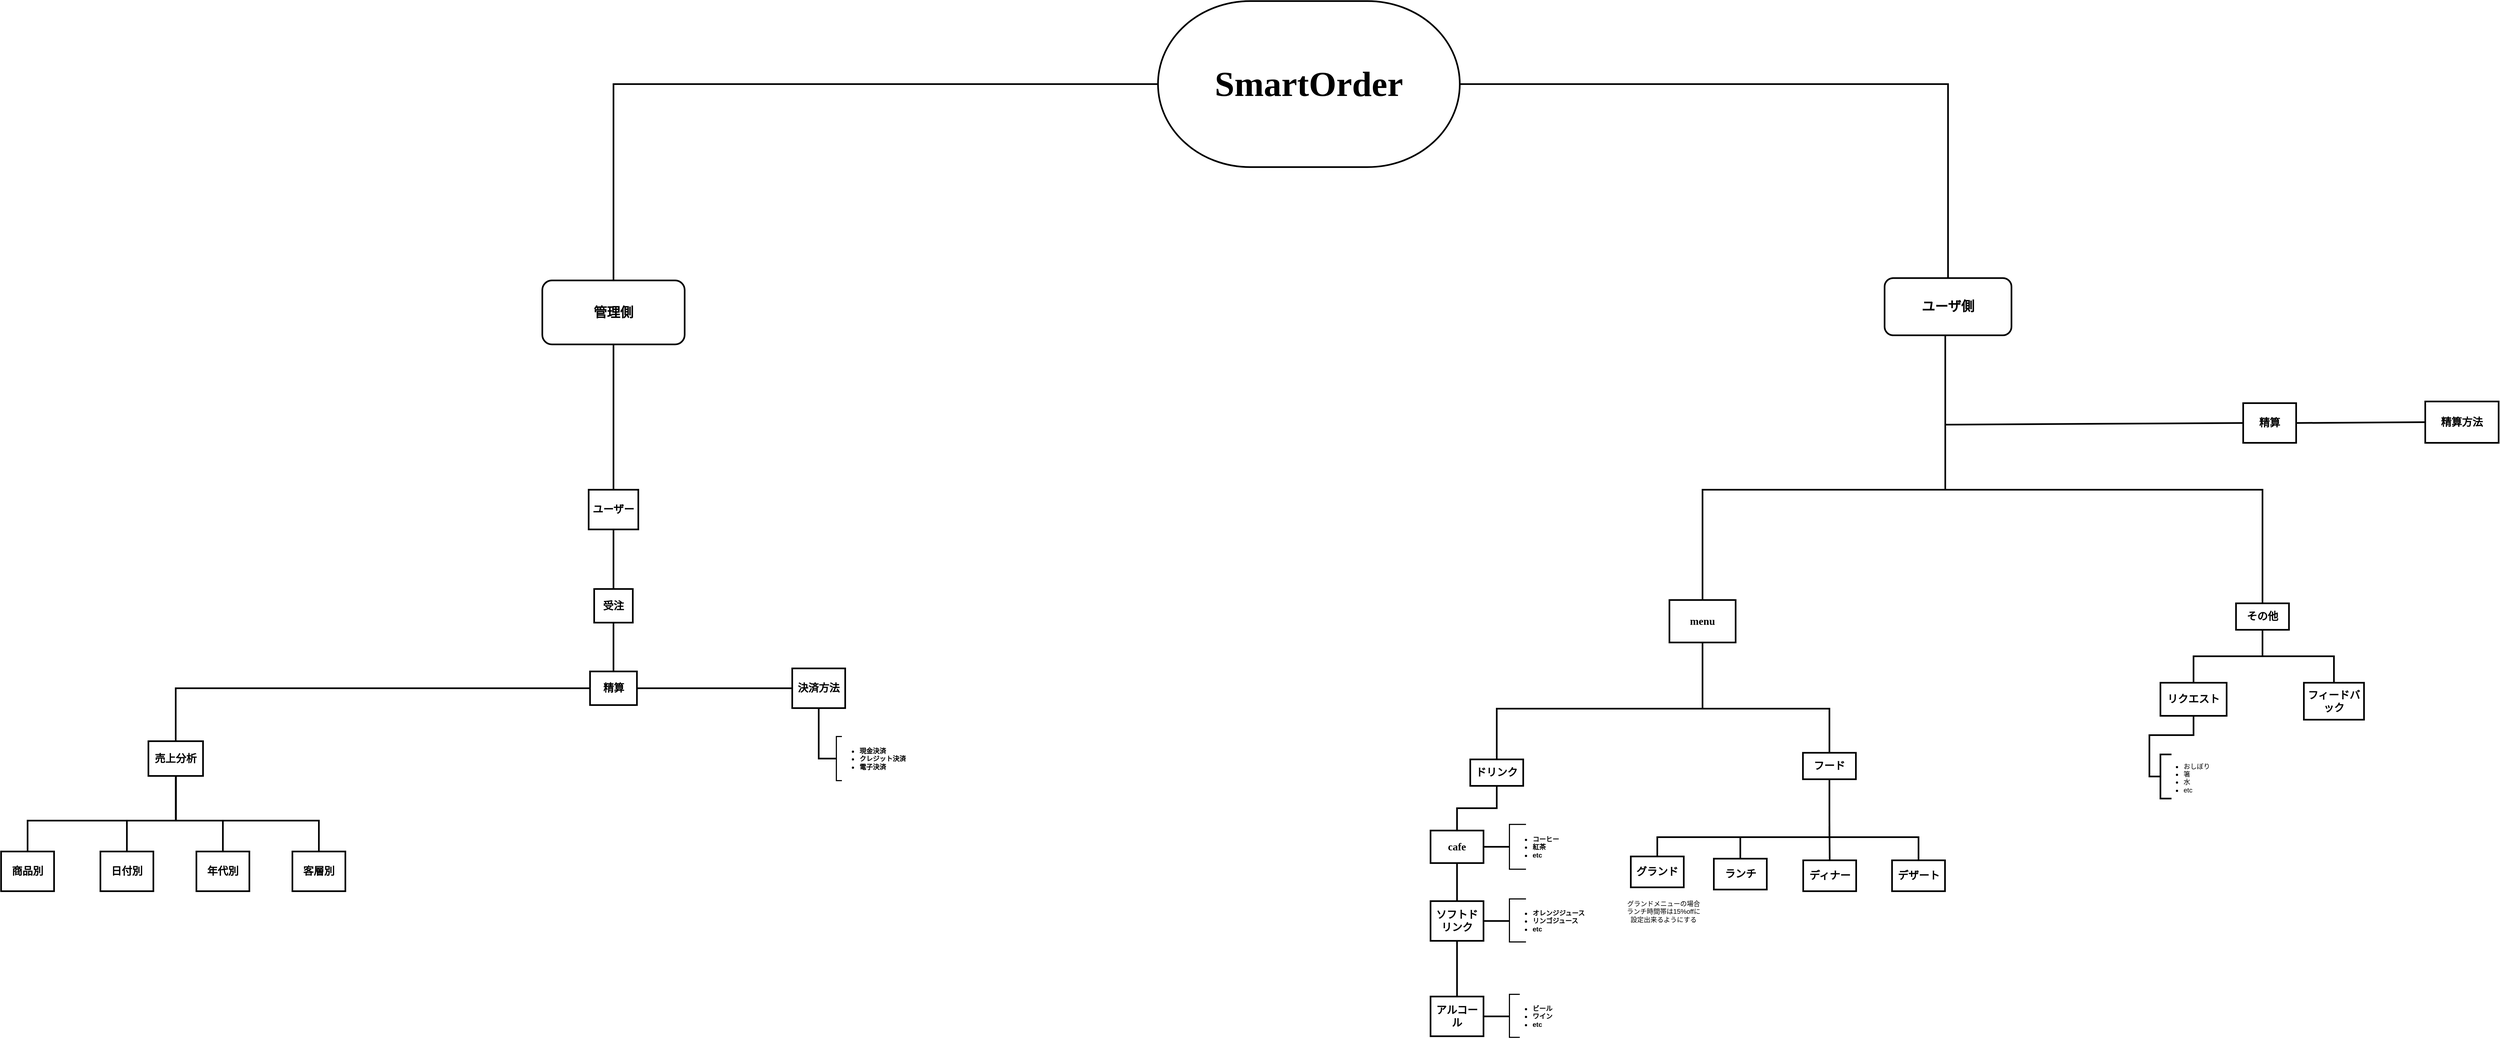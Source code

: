 <mxfile version="13.6.2" type="device" pages="2"><diagram id="C5RBs43oDa-KdzZeNtuy" name="mindemap"><mxGraphModel dx="21346" dy="20996" grid="0" gridSize="10" guides="1" tooltips="1" connect="1" arrows="1" fold="1" page="1" pageScale="1" pageWidth="20000" pageHeight="20000" background="none" math="0" shadow="0"><root><mxCell id="WIyWlLk6GJQsqaUBKTNV-0"/><mxCell id="WIyWlLk6GJQsqaUBKTNV-1" parent="WIyWlLk6GJQsqaUBKTNV-0"/><mxCell id="XHAw1xK2C5tRj2y0ezn3-2" style="edgeStyle=orthogonalEdgeStyle;rounded=0;orthogonalLoop=1;jettySize=auto;html=1;strokeWidth=3;endArrow=none;endFill=0;" parent="WIyWlLk6GJQsqaUBKTNV-1" source="zMJXGnc4ElClXl-lbB0n-1" target="zMJXGnc4ElClXl-lbB0n-2" edge="1"><mxGeometry relative="1" as="geometry"/></mxCell><UserObject label="&lt;h1 style=&quot;line-height: 120%&quot;&gt;SmartOrder&lt;/h1&gt;" lucidchartObjectId="wJlCGIdxw_10" id="zMJXGnc4ElClXl-lbB0n-1"><mxCell style="strokeWidth=3;html=1;shape=mxgraph.flowchart.terminator;whiteSpace=wrap;shadow=0;fontFamily=Lucida Console;fontSize=32;fontColor=#000000;align=center;strokeColor=#000000;fillColor=#ffffff;fontStyle=1" parent="WIyWlLk6GJQsqaUBKTNV-1" vertex="1"><mxGeometry x="-10067" y="-16486" width="547" height="301" as="geometry"/></mxCell></UserObject><UserObject label="管理側" lucidchartObjectId="7NlCna4kFDfd" id="zMJXGnc4ElClXl-lbB0n-2"><mxCell style="rounded=1;whiteSpace=wrap;html=1;shadow=0;fontFamily=Lucida Console;fontSize=24;fontColor=#000000;align=center;strokeColor=#000000;strokeWidth=3;fillColor=#ffffff;fontStyle=1" parent="WIyWlLk6GJQsqaUBKTNV-1" vertex="1"><mxGeometry x="-11183" y="-15979.5" width="258" height="116" as="geometry"/></mxCell></UserObject><mxCell id="AZj7gIIsX46UZdscPmT6-0" style="edgeStyle=orthogonalEdgeStyle;rounded=0;orthogonalLoop=1;jettySize=auto;html=1;endArrow=none;endFill=0;comic=0;shadow=0;labelBorderColor=none;fillOpacity=0;editable=1;fontFamily=Lucida Console;strokeWidth=3;fontStyle=1" parent="WIyWlLk6GJQsqaUBKTNV-1" source="zMJXGnc4ElClXl-lbB0n-4" target="zMJXGnc4ElClXl-lbB0n-7" edge="1"><mxGeometry relative="1" as="geometry"><Array as="points"><mxPoint x="-8640" y="-15600"/><mxPoint x="-8065" y="-15600"/></Array></mxGeometry></mxCell><UserObject label="ユーザ側" lucidchartObjectId="JX8WTJi1KdLb" id="zMJXGnc4ElClXl-lbB0n-4"><mxCell style="rounded=1;whiteSpace=wrap;html=1;shadow=0;fontFamily=Lucida Console;fontSize=24;fontColor=#000000;align=center;strokeColor=#000000;strokeWidth=3;fillColor=#ffffff;fontStyle=1" parent="WIyWlLk6GJQsqaUBKTNV-1" vertex="1"><mxGeometry x="-8750" y="-15983.75" width="230" height="103.75" as="geometry"/></mxCell></UserObject><UserObject label="" lucidchartObjectId="VX8WEQpKgb44" id="zMJXGnc4ElClXl-lbB0n-5"><mxCell style="html=1;jettySize=18;fontSize=11;strokeOpacity=100;rounded=1;arcSize=0;edgeStyle=orthogonalEdgeStyle;startArrow=none;;endArrow=none;;exitX=1.003;exitY=0.5;exitPerimeter=1;entryX=0.5;entryY=-0.009;entryPerimeter=1;comic=0;shadow=0;labelBorderColor=none;fillOpacity=0;editable=1;fontFamily=Lucida Console;strokeWidth=3;fontStyle=1" parent="WIyWlLk6GJQsqaUBKTNV-1" source="zMJXGnc4ElClXl-lbB0n-1" target="zMJXGnc4ElClXl-lbB0n-4" edge="1"><mxGeometry width="100" height="100" relative="1" as="geometry"><Array as="points"/></mxGeometry></mxCell></UserObject><UserObject label="ドリンク" lucidchartObjectId="h18W-zcJbfIe" id="zMJXGnc4ElClXl-lbB0n-6"><mxCell style="html=1;whiteSpace=wrap;fontSize=19;spacing=3;strokeOpacity=100;fillOpacity=0;comic=0;shadow=0;labelBorderColor=none;editable=1;fontFamily=Lucida Console;strokeWidth=3;fontStyle=1" parent="WIyWlLk6GJQsqaUBKTNV-1" vertex="1"><mxGeometry x="-9501" y="-15111" width="96" height="48" as="geometry"/></mxCell></UserObject><UserObject label="その他" lucidchartObjectId="k18W7dJNatEc" id="zMJXGnc4ElClXl-lbB0n-7"><mxCell style="html=1;whiteSpace=wrap;fontSize=19;spacing=3;strokeOpacity=100;fillOpacity=0;comic=0;shadow=0;labelBorderColor=none;editable=1;fontFamily=Lucida Console;strokeWidth=3;fontStyle=1" parent="WIyWlLk6GJQsqaUBKTNV-1" vertex="1"><mxGeometry x="-8113" y="-15394" width="96" height="48" as="geometry"/></mxCell></UserObject><UserObject label="" lucidchartObjectId="q28WM7OqNJtO" id="zMJXGnc4ElClXl-lbB0n-9"><mxCell style="html=1;jettySize=18;fontSize=11;strokeOpacity=100;rounded=1;arcSize=0;edgeStyle=elbowEdgeStyle;startArrow=none;;endArrow=none;;entryX=0.5;entryY=-0.012;entryPerimeter=1;comic=0;shadow=0;labelBorderColor=none;fillOpacity=0;editable=1;fontFamily=Lucida Console;strokeWidth=3;fontStyle=1" parent="WIyWlLk6GJQsqaUBKTNV-1" target="zMJXGnc4ElClXl-lbB0n-6" edge="1"><mxGeometry width="100" height="100" relative="1" as="geometry"><Array as="points"><mxPoint x="-9453" y="-15162"/><mxPoint x="-9107" y="-15214"/><mxPoint x="-9107" y="-15214"/><mxPoint x="-9293" y="-15214"/></Array><mxPoint x="-9080" y="-15203" as="sourcePoint"/></mxGeometry></mxCell></UserObject><UserObject label="フード" lucidchartObjectId="F28W.sYEbOBs" id="zMJXGnc4ElClXl-lbB0n-10"><mxCell style="html=1;whiteSpace=wrap;fontSize=19;spacing=3;strokeOpacity=100;fillOpacity=0;comic=0;shadow=0;labelBorderColor=none;editable=1;fontFamily=Lucida Console;strokeWidth=3;fontStyle=1" parent="WIyWlLk6GJQsqaUBKTNV-1" vertex="1"><mxGeometry x="-8898" y="-15123" width="96" height="48" as="geometry"/></mxCell></UserObject><UserObject label="" lucidchartObjectId="_38WvatFWO58" id="zMJXGnc4ElClXl-lbB0n-12"><mxCell style="html=1;jettySize=18;fontSize=11;strokeOpacity=100;rounded=1;arcSize=0;edgeStyle=orthogonalEdgeStyle;startArrow=none;;endArrow=none;;exitX=0.5;exitY=1;entryX=0.5;entryY=-0.01;entryPerimeter=1;comic=0;shadow=0;labelBorderColor=none;fillOpacity=0;editable=1;fontFamily=Lucida Console;exitDx=0;exitDy=0;strokeWidth=3;fontStyle=1" parent="WIyWlLk6GJQsqaUBKTNV-1" source="zMJXGnc4ElClXl-lbB0n-6" target="zMJXGnc4ElClXl-lbB0n-13" edge="1"><mxGeometry width="100" height="100" relative="1" as="geometry"><Array as="points"/><mxPoint x="-9453.0" y="-15023" as="sourcePoint"/></mxGeometry></mxCell></UserObject><UserObject label="cafe" lucidchartObjectId="c48WEJLvLl3x" id="zMJXGnc4ElClXl-lbB0n-13"><mxCell style="html=1;whiteSpace=wrap;fontSize=19;spacing=3;strokeOpacity=100;fillOpacity=0;comic=0;shadow=0;labelBorderColor=none;editable=1;fontFamily=Lucida Console;strokeWidth=3;fontStyle=1" parent="WIyWlLk6GJQsqaUBKTNV-1" vertex="1"><mxGeometry x="-9573" y="-14982" width="96" height="59" as="geometry"/></mxCell></UserObject><mxCell id="AZj7gIIsX46UZdscPmT6-4" style="edgeStyle=orthogonalEdgeStyle;rounded=0;comic=0;orthogonalLoop=1;jettySize=auto;html=1;shadow=0;endArrow=none;endFill=0;exitX=0.5;exitY=1;exitDx=0;exitDy=0;fontFamily=Lucida Console;strokeWidth=3;fontStyle=1" parent="WIyWlLk6GJQsqaUBKTNV-1" source="zMJXGnc4ElClXl-lbB0n-14" target="zMJXGnc4ElClXl-lbB0n-34" edge="1"><mxGeometry relative="1" as="geometry"><Array as="points"><mxPoint x="-11847" y="-15000"/><mxPoint x="-12116" y="-15000"/></Array></mxGeometry></mxCell><UserObject label="売上分析" lucidchartObjectId="y68Wnb_I~usD" id="zMJXGnc4ElClXl-lbB0n-14"><mxCell style="html=1;whiteSpace=wrap;fontSize=19;spacing=3;strokeOpacity=100;fillOpacity=0;comic=0;shadow=0;labelBorderColor=none;editable=1;fontFamily=Lucida Console;strokeWidth=3;fontStyle=1" parent="WIyWlLk6GJQsqaUBKTNV-1" vertex="1"><mxGeometry x="-11897" y="-15144" width="99" height="63" as="geometry"/></mxCell></UserObject><UserObject label="" lucidchartObjectId="c.8W7UQ2Z3.O" id="zMJXGnc4ElClXl-lbB0n-15"><mxCell style="html=1;jettySize=18;fontSize=11;strokeOpacity=100;rounded=1;arcSize=0;edgeStyle=orthogonalEdgeStyle;startArrow=none;;endArrow=none;;exitX=0.5;exitY=1;entryX=0.5;entryY=-0.008;entryPerimeter=1;comic=0;shadow=0;labelBorderColor=none;fillOpacity=0;editable=1;fontFamily=Lucida Console;exitDx=0;exitDy=0;strokeWidth=3;fontStyle=1" parent="WIyWlLk6GJQsqaUBKTNV-1" source="zMJXGnc4ElClXl-lbB0n-13" target="zMJXGnc4ElClXl-lbB0n-16" edge="1"><mxGeometry width="100" height="100" relative="1" as="geometry"><Array as="points"/><mxPoint x="-9525" y="-14903" as="sourcePoint"/></mxGeometry></mxCell></UserObject><mxCell id="XHAw1xK2C5tRj2y0ezn3-19" value="" style="edgeStyle=orthogonalEdgeStyle;rounded=0;orthogonalLoop=1;jettySize=auto;html=1;endArrow=none;endFill=0;strokeWidth=3;" parent="WIyWlLk6GJQsqaUBKTNV-1" source="zMJXGnc4ElClXl-lbB0n-16" target="XHAw1xK2C5tRj2y0ezn3-15" edge="1"><mxGeometry relative="1" as="geometry"/></mxCell><UserObject label="ソフトドリンク" lucidchartObjectId="d.8W4jC.Pa2w" id="zMJXGnc4ElClXl-lbB0n-16"><mxCell style="html=1;whiteSpace=wrap;fontSize=19;spacing=3;strokeOpacity=100;fillOpacity=0;comic=0;shadow=0;labelBorderColor=none;editable=1;fontFamily=Lucida Console;strokeWidth=3;fontStyle=1" parent="WIyWlLk6GJQsqaUBKTNV-1" vertex="1"><mxGeometry x="-9573" y="-14854" width="96" height="72" as="geometry"/></mxCell></UserObject><UserObject label="" lucidchartObjectId="X.8WQ8QqUAYj" id="zMJXGnc4ElClXl-lbB0n-17"><mxCell style="html=1;jettySize=18;fontSize=11;strokeOpacity=100;rounded=1;arcSize=0;edgeStyle=orthogonalEdgeStyle;startArrow=none;;endArrow=none;;exitX=0.5;exitY=1.008;exitPerimeter=1;entryX=0.5;entryY=-0.008;entryPerimeter=1;comic=0;shadow=0;labelBorderColor=none;fillOpacity=0;editable=1;fontFamily=Lucida Console;strokeWidth=3;fontStyle=1" parent="WIyWlLk6GJQsqaUBKTNV-1" source="zMJXGnc4ElClXl-lbB0n-16" target="zMJXGnc4ElClXl-lbB0n-18" edge="1"><mxGeometry width="100" height="100" relative="1" as="geometry"><Array as="points"/></mxGeometry></mxCell></UserObject><UserObject label="アルコール" lucidchartObjectId="Z.8WZ5J31sxy" id="zMJXGnc4ElClXl-lbB0n-18"><mxCell style="html=1;whiteSpace=wrap;fontSize=19;spacing=3;strokeOpacity=100;fillOpacity=0;comic=0;shadow=0;labelBorderColor=none;editable=1;fontFamily=Lucida Console;strokeWidth=3;fontStyle=1" parent="WIyWlLk6GJQsqaUBKTNV-1" vertex="1"><mxGeometry x="-9573" y="-14681" width="96" height="72" as="geometry"/></mxCell></UserObject><UserObject label="" lucidchartObjectId="7.8WtbvlrBf1" id="zMJXGnc4ElClXl-lbB0n-19"><mxCell style="html=1;jettySize=18;fontSize=11;strokeOpacity=100;rounded=1;arcSize=0;edgeStyle=elbowEdgeStyle;startArrow=none;;endArrow=none;;entryX=0.5;entryY=-0.011;entryPerimeter=1;comic=0;shadow=0;labelBorderColor=none;fillOpacity=0;editable=1;fontFamily=Lucida Console;strokeWidth=3;fontStyle=1" parent="WIyWlLk6GJQsqaUBKTNV-1" target="zMJXGnc4ElClXl-lbB0n-20" edge="1"><mxGeometry width="100" height="100" relative="1" as="geometry"><Array as="points"><mxPoint x="-9011.5" y="-14954"/></Array><mxPoint x="-8849.5" y="-14970" as="sourcePoint"/></mxGeometry></mxCell></UserObject><UserObject label="ランチ" lucidchartObjectId="8.8WwQ6VAJV7" id="zMJXGnc4ElClXl-lbB0n-20"><mxCell style="html=1;whiteSpace=wrap;fontSize=19;spacing=3;strokeOpacity=100;fillOpacity=0;comic=0;shadow=0;labelBorderColor=none;editable=1;fontFamily=Lucida Console;strokeWidth=3;fontStyle=1" parent="WIyWlLk6GJQsqaUBKTNV-1" vertex="1"><mxGeometry x="-9059.5" y="-14931" width="96" height="56" as="geometry"/></mxCell></UserObject><UserObject label="" lucidchartObjectId="w~8WEENeHcf6" id="zMJXGnc4ElClXl-lbB0n-21"><mxCell style="html=1;jettySize=18;fontSize=11;strokeOpacity=100;rounded=1;arcSize=0;edgeStyle=orthogonalEdgeStyle;startArrow=none;;endArrow=none;;exitX=0.5;exitY=1.012;exitPerimeter=1;entryX=0.5;entryY=-0.01;entryPerimeter=1;comic=0;shadow=0;labelBorderColor=none;fillOpacity=0;editable=1;fontFamily=Lucida Console;strokeWidth=3;fontStyle=1" parent="WIyWlLk6GJQsqaUBKTNV-1" source="zMJXGnc4ElClXl-lbB0n-7" target="zMJXGnc4ElClXl-lbB0n-22" edge="1"><mxGeometry width="100" height="100" relative="1" as="geometry"><Array as="points"/></mxGeometry></mxCell></UserObject><mxCell id="4HL4fXTeYHYIOu2RHsdR-5" value="" style="edgeStyle=orthogonalEdgeStyle;rounded=0;orthogonalLoop=1;jettySize=auto;html=1;endArrow=none;endFill=0;strokeWidth=3;entryX=0;entryY=0.5;entryDx=0;entryDy=0;entryPerimeter=0;" parent="WIyWlLk6GJQsqaUBKTNV-1" source="zMJXGnc4ElClXl-lbB0n-22" target="4HL4fXTeYHYIOu2RHsdR-4" edge="1"><mxGeometry relative="1" as="geometry"/></mxCell><UserObject label="リクエスト" lucidchartObjectId="x~8Wu~iHpNg3" id="zMJXGnc4ElClXl-lbB0n-22"><mxCell style="html=1;whiteSpace=wrap;fontSize=19;spacing=3;strokeOpacity=100;fillOpacity=0;comic=0;shadow=0;labelBorderColor=none;editable=1;fontFamily=Lucida Console;strokeWidth=3;fontStyle=1" parent="WIyWlLk6GJQsqaUBKTNV-1" vertex="1"><mxGeometry x="-8250" y="-15250" width="120" height="60" as="geometry"/></mxCell></UserObject><UserObject label="フィードバック" lucidchartObjectId="ca9WmJ-o5mwA" id="zMJXGnc4ElClXl-lbB0n-23"><mxCell style="html=1;whiteSpace=wrap;fontSize=19;spacing=3;strokeOpacity=100;fillOpacity=0;comic=0;shadow=0;labelBorderColor=none;editable=1;fontFamily=Lucida Console;strokeWidth=3;fontStyle=1" parent="WIyWlLk6GJQsqaUBKTNV-1" vertex="1"><mxGeometry x="-7990" y="-15250" width="109" height="67" as="geometry"/></mxCell></UserObject><UserObject label="" lucidchartObjectId="em9WQ6u73Wjk" id="zMJXGnc4ElClXl-lbB0n-24"><mxCell style="html=1;jettySize=18;fontSize=11;strokeOpacity=100;rounded=1;arcSize=0;edgeStyle=orthogonalEdgeStyle;startArrow=none;;endArrow=none;;exitX=0.5;exitY=1.01;exitPerimeter=1;entryX=0.5;entryY=-0.008;entryPerimeter=1;comic=0;shadow=0;labelBorderColor=none;fillOpacity=0;editable=1;fontFamily=Lucida Console;strokeWidth=3;fontStyle=1" parent="WIyWlLk6GJQsqaUBKTNV-1" source="zMJXGnc4ElClXl-lbB0n-2" target="zMJXGnc4ElClXl-lbB0n-25" edge="1"><mxGeometry width="100" height="100" relative="1" as="geometry"><Array as="points"/></mxGeometry></mxCell></UserObject><UserObject label="ユーザー" lucidchartObjectId="hm9WLnhkx0s2" id="zMJXGnc4ElClXl-lbB0n-25"><mxCell style="html=1;whiteSpace=wrap;;fontSize=19;spacing=3;strokeOpacity=100;fillOpacity=0;comic=0;shadow=0;labelBorderColor=none;editable=1;fontFamily=Lucida Console;strokeWidth=3;fontStyle=1" parent="WIyWlLk6GJQsqaUBKTNV-1" vertex="1"><mxGeometry x="-11099" y="-15600" width="90" height="72" as="geometry"/></mxCell></UserObject><mxCell id="AZj7gIIsX46UZdscPmT6-6" style="edgeStyle=orthogonalEdgeStyle;rounded=0;comic=0;orthogonalLoop=1;jettySize=auto;html=1;shadow=0;endArrow=none;endFill=0;fontFamily=Lucida Console;strokeWidth=3;fontStyle=1" parent="WIyWlLk6GJQsqaUBKTNV-1" source="zMJXGnc4ElClXl-lbB0n-27" edge="1"><mxGeometry relative="1" as="geometry"><mxPoint x="-11936" y="-15000" as="targetPoint"/></mxGeometry></mxCell><UserObject label="日付別" lucidchartObjectId="Vm9Ws2MVofUI" id="zMJXGnc4ElClXl-lbB0n-27"><mxCell style="html=1;whiteSpace=wrap;fontSize=19;spacing=3;strokeOpacity=100;fillOpacity=0;comic=0;shadow=0;labelBorderColor=none;editable=1;fontFamily=Lucida Console;strokeWidth=3;fontStyle=1" parent="WIyWlLk6GJQsqaUBKTNV-1" vertex="1"><mxGeometry x="-11984" y="-14944" width="96" height="72" as="geometry"/></mxCell></UserObject><mxCell id="AZj7gIIsX46UZdscPmT6-5" style="edgeStyle=orthogonalEdgeStyle;rounded=0;comic=0;orthogonalLoop=1;jettySize=auto;html=1;shadow=0;endArrow=none;endFill=0;fontFamily=Lucida Console;strokeWidth=3;fontStyle=1" parent="WIyWlLk6GJQsqaUBKTNV-1" source="zMJXGnc4ElClXl-lbB0n-29" target="zMJXGnc4ElClXl-lbB0n-14" edge="1"><mxGeometry relative="1" as="geometry"><Array as="points"><mxPoint x="-11588" y="-15000"/><mxPoint x="-11847" y="-15000"/></Array></mxGeometry></mxCell><UserObject label="客層別" lucidchartObjectId="9m9WlPm~.S1R" id="zMJXGnc4ElClXl-lbB0n-29"><mxCell style="html=1;whiteSpace=wrap;fontSize=19;spacing=3;strokeOpacity=100;fillOpacity=0;comic=0;shadow=0;labelBorderColor=none;editable=1;fontFamily=Lucida Console;strokeWidth=3;fontStyle=1" parent="WIyWlLk6GJQsqaUBKTNV-1" vertex="1"><mxGeometry x="-11636" y="-14944" width="96" height="72" as="geometry"/></mxCell></UserObject><UserObject label="" lucidchartObjectId="eq9W2eb~lQJB" id="zMJXGnc4ElClXl-lbB0n-30"><mxCell style="html=1;jettySize=18;fontSize=11;strokeOpacity=100;rounded=1;arcSize=0;startArrow=none;;endArrow=none;;entryX=-0.006;entryY=0.5;entryPerimeter=1;comic=0;shadow=0;labelBorderColor=none;fillOpacity=0;editable=1;fontFamily=Lucida Console;strokeWidth=3;fontStyle=1" parent="WIyWlLk6GJQsqaUBKTNV-1" target="zMJXGnc4ElClXl-lbB0n-31" edge="1"><mxGeometry width="100" height="100" relative="1" as="geometry"><mxPoint x="-8640" y="-15718" as="sourcePoint"/></mxGeometry></mxCell></UserObject><UserObject label="精算" lucidchartObjectId="fq9WWDxqM~qg" id="zMJXGnc4ElClXl-lbB0n-31"><mxCell style="html=1;whiteSpace=wrap;fontSize=19;spacing=3;strokeOpacity=100;fillOpacity=0;comic=0;shadow=0;labelBorderColor=none;editable=1;fontFamily=Lucida Console;strokeWidth=3;fontStyle=1" parent="WIyWlLk6GJQsqaUBKTNV-1" vertex="1"><mxGeometry x="-8100" y="-15757" width="96" height="72" as="geometry"/></mxCell></UserObject><mxCell id="AZj7gIIsX46UZdscPmT6-9" style="edgeStyle=orthogonalEdgeStyle;rounded=0;comic=0;orthogonalLoop=1;jettySize=auto;html=1;shadow=0;endArrow=none;endFill=0;fontFamily=Lucida Console;strokeWidth=3;fontStyle=1" parent="WIyWlLk6GJQsqaUBKTNV-1" source="zMJXGnc4ElClXl-lbB0n-33" edge="1"><mxGeometry relative="1" as="geometry"><mxPoint x="-11762" y="-15000" as="targetPoint"/></mxGeometry></mxCell><UserObject label="年代別" lucidchartObjectId="kt9Wd6oo~1s6" id="zMJXGnc4ElClXl-lbB0n-33"><mxCell style="html=1;whiteSpace=wrap;fontSize=19;spacing=3;strokeOpacity=100;fillOpacity=0;comic=0;shadow=0;labelBorderColor=none;editable=1;fontFamily=Lucida Console;strokeWidth=3;fontStyle=1" parent="WIyWlLk6GJQsqaUBKTNV-1" vertex="1"><mxGeometry x="-11810" y="-14944" width="96" height="72" as="geometry"/></mxCell></UserObject><UserObject label="商品別" lucidchartObjectId="Zu9WgRL2ZB6a" id="zMJXGnc4ElClXl-lbB0n-34"><mxCell style="html=1;whiteSpace=wrap;fontSize=19;spacing=3;strokeOpacity=100;fillOpacity=0;comic=0;shadow=0;labelBorderColor=none;editable=1;fontFamily=Lucida Console;strokeWidth=3;fontStyle=1" parent="WIyWlLk6GJQsqaUBKTNV-1" vertex="1"><mxGeometry x="-12164" y="-14944" width="96" height="72" as="geometry"/></mxCell></UserObject><UserObject label="" lucidchartObjectId="8U9WMdmH0V0r" id="zMJXGnc4ElClXl-lbB0n-40"><mxCell style="html=1;jettySize=18;fontSize=11;strokeOpacity=100;rounded=1;arcSize=0;edgeStyle=orthogonalEdgeStyle;startArrow=none;;endArrow=none;;exitX=1.006;exitY=0.5;exitPerimeter=1;entryX=0;entryY=0.5;entryPerimeter=0;comic=0;shadow=0;labelBorderColor=none;fillOpacity=0;editable=1;fontFamily=Lucida Console;strokeWidth=3;fontStyle=1;entryDx=0;entryDy=0;" parent="WIyWlLk6GJQsqaUBKTNV-1" source="zMJXGnc4ElClXl-lbB0n-18" edge="1"><mxGeometry width="100" height="100" relative="1" as="geometry"><Array as="points"/><mxPoint x="-9430" y="-14645" as="targetPoint"/></mxGeometry></mxCell></UserObject><UserObject label="" lucidchartObjectId="GW9WGXD14fcS" id="zMJXGnc4ElClXl-lbB0n-41"><mxCell style="html=1;jettySize=18;fontSize=11;strokeOpacity=100;rounded=1;arcSize=0;edgeStyle=orthogonalEdgeStyle;startArrow=none;;endArrow=none;;exitX=0.5;exitY=1.012;exitPerimeter=1;entryX=0.5;entryY=-0.011;entryPerimeter=1;comic=0;shadow=0;labelBorderColor=none;fillOpacity=0;editable=1;fontFamily=Lucida Console;strokeWidth=3;fontStyle=1" parent="WIyWlLk6GJQsqaUBKTNV-1" source="zMJXGnc4ElClXl-lbB0n-10" target="zMJXGnc4ElClXl-lbB0n-42" edge="1"><mxGeometry width="100" height="100" relative="1" as="geometry"><Array as="points"/></mxGeometry></mxCell></UserObject><UserObject label="ディナー" lucidchartObjectId="HW9WD~6gNdrm" id="zMJXGnc4ElClXl-lbB0n-42"><mxCell style="html=1;whiteSpace=wrap;fontSize=19;spacing=3;strokeOpacity=100;fillOpacity=0;comic=0;shadow=0;labelBorderColor=none;editable=1;fontFamily=Lucida Console;strokeWidth=3;fontStyle=1" parent="WIyWlLk6GJQsqaUBKTNV-1" vertex="1"><mxGeometry x="-8897.5" y="-14928" width="96" height="56" as="geometry"/></mxCell></UserObject><UserObject label="デザート" lucidchartObjectId="NW9WtBVyxeUf" id="zMJXGnc4ElClXl-lbB0n-43"><mxCell style="html=1;whiteSpace=wrap;fontSize=19;spacing=3;strokeOpacity=100;fillOpacity=0;comic=0;shadow=0;labelBorderColor=none;editable=1;fontFamily=Lucida Console;strokeWidth=3;fontStyle=1" parent="WIyWlLk6GJQsqaUBKTNV-1" vertex="1"><mxGeometry x="-8736.5" y="-14928" width="96" height="56" as="geometry"/></mxCell></UserObject><UserObject label="" lucidchartObjectId="eX9WxvYQR4Xs" id="zMJXGnc4ElClXl-lbB0n-44"><mxCell style="html=1;jettySize=18;fontSize=11;strokeOpacity=100;rounded=1;arcSize=0;edgeStyle=elbowEdgeStyle;startArrow=none;;endArrow=none;;entryX=0.5;entryY=-0.011;entryPerimeter=1;comic=0;shadow=0;labelBorderColor=none;fillOpacity=0;editable=1;fontFamily=Lucida Console;strokeWidth=3;fontStyle=1" parent="WIyWlLk6GJQsqaUBKTNV-1" target="zMJXGnc4ElClXl-lbB0n-43" edge="1"><mxGeometry width="100" height="100" relative="1" as="geometry"><Array as="points"><mxPoint x="-8688.5" y="-14970"/></Array><mxPoint x="-8849.5" y="-14970" as="sourcePoint"/></mxGeometry></mxCell></UserObject><UserObject label="" lucidchartObjectId="PY9WAjF6bOTy" id="zMJXGnc4ElClXl-lbB0n-45"><mxCell style="html=1;jettySize=18;fontSize=11;strokeOpacity=100;rounded=1;arcSize=0;edgeStyle=orthogonalEdgeStyle;startArrow=none;;endArrow=none;;exitX=0.5;exitY=1.012;exitPerimeter=1;entryX=0.5;entryY=-0.009;entryPerimeter=1;comic=0;shadow=0;labelBorderColor=none;fillOpacity=0;editable=1;fontFamily=Lucida Console;strokeWidth=3;fontStyle=1" parent="WIyWlLk6GJQsqaUBKTNV-1" source="zMJXGnc4ElClXl-lbB0n-7" target="zMJXGnc4ElClXl-lbB0n-23" edge="1"><mxGeometry width="100" height="100" relative="1" as="geometry"><Array as="points"/></mxGeometry></mxCell></UserObject><UserObject label="精算" lucidchartObjectId="XT_4WICMXiBx" id="zMJXGnc4ElClXl-lbB0n-46"><mxCell style="html=1;whiteSpace=wrap;;fontSize=19;spacing=3;strokeOpacity=100;fillOpacity=0;comic=0;shadow=0;labelBorderColor=none;editable=1;fontFamily=Lucida Console;strokeWidth=3;fontStyle=1" parent="WIyWlLk6GJQsqaUBKTNV-1" vertex="1"><mxGeometry x="-11096.5" y="-15270.5" width="85" height="61" as="geometry"/></mxCell></UserObject><UserObject label="" lucidchartObjectId="15_4hR7ZRZa~" id="zMJXGnc4ElClXl-lbB0n-47"><mxCell style="html=1;jettySize=18;fontSize=11;strokeOpacity=100;rounded=1;arcSize=0;startArrow=none;;endArrow=none;;exitX=1.006;exitY=0.5;exitPerimeter=1;entryX=-0.005;entryY=0.5;entryPerimeter=1;comic=0;shadow=0;labelBorderColor=none;fillOpacity=0;editable=1;fontFamily=Lucida Console;strokeWidth=3;fontStyle=1" parent="WIyWlLk6GJQsqaUBKTNV-1" source="zMJXGnc4ElClXl-lbB0n-31" target="zMJXGnc4ElClXl-lbB0n-48" edge="1"><mxGeometry width="100" height="100" relative="1" as="geometry"/></mxCell></UserObject><UserObject label="精算方法" lucidchartObjectId="35_4~TwP2Ilk" id="zMJXGnc4ElClXl-lbB0n-48"><mxCell style="html=1;whiteSpace=wrap;fontSize=19;spacing=3;strokeOpacity=100;fillOpacity=0;comic=0;shadow=0;labelBorderColor=none;editable=1;fontFamily=Lucida Console;strokeWidth=3;fontStyle=1" parent="WIyWlLk6GJQsqaUBKTNV-1" vertex="1"><mxGeometry x="-7770" y="-15760" width="133" height="75" as="geometry"/></mxCell></UserObject><mxCell id="AZj7gIIsX46UZdscPmT6-10" style="edgeStyle=orthogonalEdgeStyle;rounded=0;comic=0;orthogonalLoop=1;jettySize=auto;html=1;entryX=0.5;entryY=0;entryDx=0;entryDy=0;shadow=0;endArrow=none;endFill=0;fontFamily=Lucida Console;strokeWidth=3;fontStyle=1" parent="WIyWlLk6GJQsqaUBKTNV-1" source="zMJXGnc4ElClXl-lbB0n-49" target="zMJXGnc4ElClXl-lbB0n-10" edge="1"><mxGeometry relative="1" as="geometry"><Array as="points"><mxPoint x="-9080" y="-15203"/><mxPoint x="-8850" y="-15203"/></Array></mxGeometry></mxCell><UserObject label="menu" lucidchartObjectId="R~m6NkIWqtGG" id="zMJXGnc4ElClXl-lbB0n-49"><mxCell style="html=1;whiteSpace=wrap;;fontSize=19;spacing=0;strokeOpacity=100;fillOpacity=0;comic=0;shadow=0;labelBorderColor=none;editable=1;fontFamily=Lucida Console;strokeWidth=3;fontStyle=1" parent="WIyWlLk6GJQsqaUBKTNV-1" vertex="1"><mxGeometry x="-9140" y="-15400" width="120" height="77" as="geometry"/></mxCell></UserObject><UserObject label="" lucidchartObjectId="ncn6jtwIB~Vx" id="zMJXGnc4ElClXl-lbB0n-50"><mxCell style="html=1;jettySize=18;fontSize=11;strokeOpacity=100;rounded=1;arcSize=0;edgeStyle=orthogonalEdgeStyle;startArrow=none;;endArrow=none;;exitX=0.5;exitY=-0.008;exitPerimeter=1;entryX=0.5;entryY=1;entryDx=0;entryDy=0;comic=0;shadow=0;labelBorderColor=none;fillOpacity=0;editable=1;fontFamily=Lucida Console;strokeWidth=3;fontStyle=1" parent="WIyWlLk6GJQsqaUBKTNV-1" source="zMJXGnc4ElClXl-lbB0n-49" target="zMJXGnc4ElClXl-lbB0n-4" edge="1"><mxGeometry width="100" height="100" relative="1" as="geometry"><Array as="points"><mxPoint x="-9080" y="-15600"/><mxPoint x="-8640" y="-15600"/></Array><mxPoint x="-8640" y="-15817" as="targetPoint"/></mxGeometry></mxCell></UserObject><UserObject label="" lucidchartObjectId="iln69xE0QH0C" id="zMJXGnc4ElClXl-lbB0n-51"><mxCell style="html=1;jettySize=18;fontSize=11;strokeOpacity=100;rounded=1;arcSize=0;edgeStyle=orthogonalEdgeStyle;startArrow=none;;endArrow=none;;exitX=0.5;exitY=1.008;exitPerimeter=1;entryX=0.5;entryY=-0.01;entryPerimeter=1;comic=0;shadow=0;labelBorderColor=none;fillOpacity=0;editable=1;fontFamily=Lucida Console;strokeWidth=3;fontStyle=1" parent="WIyWlLk6GJQsqaUBKTNV-1" source="zMJXGnc4ElClXl-lbB0n-25" target="zMJXGnc4ElClXl-lbB0n-52" edge="1"><mxGeometry width="100" height="100" relative="1" as="geometry"><Array as="points"/></mxGeometry></mxCell></UserObject><UserObject label="受注" lucidchartObjectId="kln6~wsayF3P" id="zMJXGnc4ElClXl-lbB0n-52"><mxCell style="html=1;whiteSpace=wrap;;fontSize=19;spacing=3;strokeOpacity=100;fillOpacity=0;comic=0;shadow=0;labelBorderColor=none;editable=1;fontFamily=Lucida Console;strokeWidth=3;fontStyle=1" parent="WIyWlLk6GJQsqaUBKTNV-1" vertex="1"><mxGeometry x="-11089" y="-15420" width="70" height="61" as="geometry"/></mxCell></UserObject><UserObject label="" lucidchartObjectId="bmn655-oN-.g" id="zMJXGnc4ElClXl-lbB0n-53"><mxCell style="html=1;jettySize=18;fontSize=11;strokeOpacity=100;rounded=1;arcSize=0;edgeStyle=orthogonalEdgeStyle;startArrow=none;;endArrow=none;;exitX=0.5;exitY=1.01;exitPerimeter=1;entryX=0.5;entryY=-0.01;entryPerimeter=1;comic=0;shadow=0;labelBorderColor=none;fillOpacity=0;editable=1;fontFamily=Lucida Console;strokeWidth=3;fontStyle=1" parent="WIyWlLk6GJQsqaUBKTNV-1" source="zMJXGnc4ElClXl-lbB0n-52" target="zMJXGnc4ElClXl-lbB0n-46" edge="1"><mxGeometry width="100" height="100" relative="1" as="geometry"><Array as="points"/></mxGeometry></mxCell></UserObject><UserObject label="" lucidchartObjectId="arn6FR_CnNOC" id="zMJXGnc4ElClXl-lbB0n-54"><mxCell style="html=1;jettySize=18;fontSize=11;strokeOpacity=100;rounded=1;arcSize=0;edgeStyle=orthogonalEdgeStyle;startArrow=none;;endArrow=none;;exitX=1.007;exitY=0.5;exitPerimeter=1;entryX=-0.006;entryY=0.5;entryPerimeter=1;comic=0;shadow=0;labelBorderColor=none;fillOpacity=0;editable=1;fontFamily=Lucida Console;strokeWidth=3;fontStyle=1" parent="WIyWlLk6GJQsqaUBKTNV-1" source="zMJXGnc4ElClXl-lbB0n-46" target="zMJXGnc4ElClXl-lbB0n-55" edge="1"><mxGeometry width="100" height="100" relative="1" as="geometry"><Array as="points"/></mxGeometry></mxCell></UserObject><mxCell id="XHAw1xK2C5tRj2y0ezn3-4" value="" style="edgeStyle=orthogonalEdgeStyle;rounded=0;orthogonalLoop=1;jettySize=auto;html=1;endArrow=none;endFill=0;strokeWidth=3;entryX=0;entryY=0.5;entryDx=0;entryDy=0;" parent="WIyWlLk6GJQsqaUBKTNV-1" source="zMJXGnc4ElClXl-lbB0n-55" target="XHAw1xK2C5tRj2y0ezn3-7" edge="1"><mxGeometry relative="1" as="geometry"/></mxCell><UserObject label="決済方法" lucidchartObjectId="brn6ud9OOT0A" id="zMJXGnc4ElClXl-lbB0n-55"><mxCell style="html=1;whiteSpace=wrap;;fontSize=19;spacing=3;strokeOpacity=100;fillOpacity=0;comic=0;shadow=0;labelBorderColor=none;editable=1;fontFamily=Lucida Console;strokeWidth=3;fontStyle=1" parent="WIyWlLk6GJQsqaUBKTNV-1" vertex="1"><mxGeometry x="-10730" y="-15276" width="96" height="72" as="geometry"/></mxCell></UserObject><UserObject label="" lucidchartObjectId="7Kn6qzEDslnE" id="zMJXGnc4ElClXl-lbB0n-59"><mxCell style="html=1;jettySize=18;fontSize=11;strokeOpacity=100;rounded=1;arcSize=0;edgeStyle=orthogonalEdgeStyle;startArrow=none;;endArrow=none;;exitX=-0.007;exitY=0.5;exitPerimeter=1;entryX=0.5;entryY=-0.01;entryPerimeter=1;comic=0;shadow=0;labelBorderColor=none;fillOpacity=0;editable=1;fontFamily=Lucida Console;strokeWidth=3;fontStyle=1" parent="WIyWlLk6GJQsqaUBKTNV-1" source="zMJXGnc4ElClXl-lbB0n-46" target="zMJXGnc4ElClXl-lbB0n-14" edge="1"><mxGeometry width="100" height="100" relative="1" as="geometry"><Array as="points"/></mxGeometry></mxCell></UserObject><mxCell id="XHAw1xK2C5tRj2y0ezn3-17" value="" style="group" parent="WIyWlLk6GJQsqaUBKTNV-1" vertex="1" connectable="0"><mxGeometry x="-10650" y="-15152.5" width="140" height="80" as="geometry"/></mxCell><mxCell id="XHAw1xK2C5tRj2y0ezn3-3" value="" style="strokeWidth=2;html=1;shape=mxgraph.flowchart.annotation_1;align=left;pointerEvents=1;" parent="XHAw1xK2C5tRj2y0ezn3-17" vertex="1"><mxGeometry width="10" height="80" as="geometry"/></mxCell><mxCell id="XHAw1xK2C5tRj2y0ezn3-7" value="&lt;ul&gt;&lt;li&gt;現金決済&lt;/li&gt;&lt;li&gt;クレジット決済&lt;/li&gt;&lt;li&gt;電子決済&lt;/li&gt;&lt;/ul&gt;" style="text;strokeColor=none;fillColor=none;html=1;whiteSpace=wrap;verticalAlign=middle;overflow=hidden;fontStyle=1" parent="XHAw1xK2C5tRj2y0ezn3-17" vertex="1"><mxGeometry width="140" height="80" as="geometry"/></mxCell><mxCell id="XHAw1xK2C5tRj2y0ezn3-18" value="" style="group" parent="WIyWlLk6GJQsqaUBKTNV-1" vertex="1" connectable="0"><mxGeometry x="-9430" y="-14858" width="160" height="80" as="geometry"/></mxCell><mxCell id="XHAw1xK2C5tRj2y0ezn3-11" value="" style="strokeWidth=2;html=1;shape=mxgraph.flowchart.annotation_1;align=left;pointerEvents=1;fontStyle=1" parent="XHAw1xK2C5tRj2y0ezn3-18" vertex="1"><mxGeometry width="30" height="78" as="geometry"/></mxCell><mxCell id="XHAw1xK2C5tRj2y0ezn3-15" value="&lt;ul&gt;&lt;li&gt;オレンジジュース&lt;/li&gt;&lt;li&gt;リンゴジュース&lt;/li&gt;&lt;li&gt;etc&lt;/li&gt;&lt;/ul&gt;" style="text;strokeColor=none;fillColor=none;html=1;whiteSpace=wrap;verticalAlign=middle;overflow=hidden;fontStyle=1" parent="XHAw1xK2C5tRj2y0ezn3-18" vertex="1"><mxGeometry width="160" height="80" as="geometry"/></mxCell><mxCell id="XHAw1xK2C5tRj2y0ezn3-20" value="" style="group" parent="WIyWlLk6GJQsqaUBKTNV-1" vertex="1" connectable="0"><mxGeometry x="-9430" y="-14993.12" width="100" height="81.25" as="geometry"/></mxCell><mxCell id="XHAw1xK2C5tRj2y0ezn3-12" value="" style="strokeWidth=2;html=1;shape=mxgraph.flowchart.annotation_1;align=left;pointerEvents=1;fontStyle=1" parent="XHAw1xK2C5tRj2y0ezn3-20" vertex="1"><mxGeometry width="30" height="81.25" as="geometry"/></mxCell><mxCell id="XHAw1xK2C5tRj2y0ezn3-14" value="&lt;ul&gt;&lt;li&gt;コーヒー&lt;/li&gt;&lt;li&gt;紅茶&lt;/li&gt;&lt;li&gt;etc&lt;/li&gt;&lt;/ul&gt;" style="text;strokeColor=none;fillColor=none;html=1;whiteSpace=wrap;verticalAlign=middle;overflow=hidden;fontStyle=1" parent="XHAw1xK2C5tRj2y0ezn3-20" vertex="1"><mxGeometry y="1.25" width="100" height="80" as="geometry"/></mxCell><mxCell id="XHAw1xK2C5tRj2y0ezn3-22" value="" style="edgeStyle=orthogonalEdgeStyle;rounded=0;orthogonalLoop=1;jettySize=auto;html=1;endArrow=none;endFill=0;strokeWidth=3;" parent="WIyWlLk6GJQsqaUBKTNV-1" source="XHAw1xK2C5tRj2y0ezn3-12" target="zMJXGnc4ElClXl-lbB0n-13" edge="1"><mxGeometry relative="1" as="geometry"/></mxCell><mxCell id="XHAw1xK2C5tRj2y0ezn3-23" value="" style="group" parent="WIyWlLk6GJQsqaUBKTNV-1" vertex="1" connectable="0"><mxGeometry x="-9430" y="-14685" width="100" height="80" as="geometry"/></mxCell><mxCell id="XHAw1xK2C5tRj2y0ezn3-24" value="" style="strokeWidth=2;html=1;shape=mxgraph.flowchart.annotation_1;align=left;pointerEvents=1;fontStyle=1" parent="XHAw1xK2C5tRj2y0ezn3-23" vertex="1"><mxGeometry width="18.75" height="78" as="geometry"/></mxCell><mxCell id="XHAw1xK2C5tRj2y0ezn3-25" value="&lt;ul&gt;&lt;li&gt;ビール&lt;/li&gt;&lt;li&gt;ワイン&lt;/li&gt;&lt;li&gt;etc&lt;/li&gt;&lt;/ul&gt;" style="text;strokeColor=none;fillColor=none;html=1;whiteSpace=wrap;verticalAlign=middle;overflow=hidden;fontStyle=1" parent="XHAw1xK2C5tRj2y0ezn3-23" vertex="1"><mxGeometry width="100" height="80" as="geometry"/></mxCell><mxCell id="4HL4fXTeYHYIOu2RHsdR-7" value="" style="group" parent="WIyWlLk6GJQsqaUBKTNV-1" vertex="1" connectable="0"><mxGeometry x="-8250" y="-15120" width="100" height="80" as="geometry"/></mxCell><UserObject label="" lucidchartObjectId="x~8Wu~iHpNg3" id="4HL4fXTeYHYIOu2RHsdR-4"><mxCell style="strokeWidth=3;html=1;shape=mxgraph.flowchart.annotation_1;align=center;pointerEvents=1;shadow=0;fontFamily=Lucida Console;fontSize=19;fontColor=#000000;strokeColor=#000000;fillColor=#ffffff;" parent="4HL4fXTeYHYIOu2RHsdR-7" vertex="1"><mxGeometry width="20" height="80" as="geometry"/></mxCell></UserObject><mxCell id="4HL4fXTeYHYIOu2RHsdR-6" value="&lt;ul&gt;&lt;li&gt;おしぼり&lt;/li&gt;&lt;li&gt;箸&lt;/li&gt;&lt;li&gt;水&lt;/li&gt;&lt;li&gt;etc&lt;/li&gt;&lt;/ul&gt;" style="text;strokeColor=none;fillColor=none;html=1;whiteSpace=wrap;verticalAlign=middle;overflow=hidden;" parent="4HL4fXTeYHYIOu2RHsdR-7" vertex="1"><mxGeometry width="100" height="80" as="geometry"/></mxCell><mxCell id="0TSGgJ85RCYAKfRP8MAr-11" style="edgeStyle=orthogonalEdgeStyle;rounded=0;orthogonalLoop=1;jettySize=auto;html=1;strokeWidth=3;endArrow=none;endFill=0;" parent="WIyWlLk6GJQsqaUBKTNV-1" source="0TSGgJ85RCYAKfRP8MAr-10" edge="1"><mxGeometry relative="1" as="geometry"><mxPoint x="-8850" y="-14990" as="targetPoint"/><Array as="points"><mxPoint x="-9162" y="-14970"/><mxPoint x="-8850" y="-14970"/></Array></mxGeometry></mxCell><UserObject label="グランド" lucidchartObjectId="8.8WwQ6VAJV7" id="0TSGgJ85RCYAKfRP8MAr-10"><mxCell style="html=1;whiteSpace=wrap;fontSize=19;spacing=3;strokeOpacity=100;fillOpacity=0;comic=0;shadow=0;labelBorderColor=none;editable=1;fontFamily=Lucida Console;strokeWidth=3;fontStyle=1" parent="WIyWlLk6GJQsqaUBKTNV-1" vertex="1"><mxGeometry x="-9210" y="-14935" width="96" height="56" as="geometry"/></mxCell></UserObject><mxCell id="0TSGgJ85RCYAKfRP8MAr-12" value="グランドメニューの場合&lt;br&gt;ランチ時間帯は15%offに&lt;br&gt;設定出来るようにする" style="text;html=1;align=center;verticalAlign=middle;resizable=0;points=[];autosize=1;" parent="WIyWlLk6GJQsqaUBKTNV-1" vertex="1"><mxGeometry x="-9226" y="-14860" width="150" height="50" as="geometry"/></mxCell></root></mxGraphModel></diagram><diagram id="1DoUrRyFaY21mS8VMXzY" name="db:design"><mxGraphModel dx="618" dy="485" grid="0" gridSize="10" guides="1" tooltips="1" connect="1" arrows="1" fold="1" page="1" pageScale="1" pageWidth="20000" pageHeight="20000" background="none" math="0" shadow="0"><root><mxCell id="CUODQk37XTWE7WX7RXBj-0"/><mxCell id="CUODQk37XTWE7WX7RXBj-1" parent="CUODQk37XTWE7WX7RXBj-0"/><mxCell id="eGDnsWJKuFXBDsGsjN9K-32" value="" style="group;rounded=1;" parent="CUODQk37XTWE7WX7RXBj-1" vertex="1" connectable="0"><mxGeometry x="6457" y="4342" width="524" height="377" as="geometry"/></mxCell><mxCell id="MFx5IFF80cgQXm41lqIA-4" value="" style="whiteSpace=wrap;html=1;strokeColor=#F0F0F0;fillColor=none;rounded=1;" parent="eGDnsWJKuFXBDsGsjN9K-32" vertex="1"><mxGeometry width="524" height="377" as="geometry"/></mxCell><mxCell id="Ha-LLeagegJQ7iVXiJOL-7" value="images" style="swimlane;fontStyle=0;childLayout=stackLayout;horizontal=1;startSize=22;horizontalStack=0;resizeParent=1;resizeParentMax=0;resizeLast=0;collapsible=1;marginBottom=0;align=center;fontSize=14;rounded=1;" parent="eGDnsWJKuFXBDsGsjN9K-32" vertex="1"><mxGeometry x="50" y="31" width="140" height="100" as="geometry"/></mxCell><mxCell id="Ha-LLeagegJQ7iVXiJOL-8" value="id" style="text;strokeColor=none;fillColor=none;spacingLeft=4;spacingRight=4;overflow=hidden;rotatable=0;points=[[0,0.5],[1,0.5]];portConstraint=eastwest;fontSize=12;rounded=1;" parent="Ha-LLeagegJQ7iVXiJOL-7" vertex="1"><mxGeometry y="22" width="140" height="26" as="geometry"/></mxCell><mxCell id="MFx5IFF80cgQXm41lqIA-0" value="image" style="text;strokeColor=none;fillColor=none;spacingLeft=4;spacingRight=4;overflow=hidden;rotatable=0;points=[[0,0.5],[1,0.5]];portConstraint=eastwest;fontSize=12;rounded=1;" parent="Ha-LLeagegJQ7iVXiJOL-7" vertex="1"><mxGeometry y="48" width="140" height="26" as="geometry"/></mxCell><mxCell id="MFx5IFF80cgQXm41lqIA-1" value="menu_id" style="text;strokeColor=none;fillColor=none;spacingLeft=4;spacingRight=4;overflow=hidden;rotatable=0;points=[[0,0.5],[1,0.5]];portConstraint=eastwest;fontSize=12;rounded=1;" parent="Ha-LLeagegJQ7iVXiJOL-7" vertex="1"><mxGeometry y="74" width="140" height="26" as="geometry"/></mxCell><mxCell id="j2jQ55d51g6r-jKIHlJm-0" value="categories" style="swimlane;fontStyle=0;childLayout=stackLayout;horizontal=1;startSize=22;horizontalStack=0;resizeParent=1;resizeParentMax=0;resizeLast=0;collapsible=1;marginBottom=0;align=center;fontSize=14;rounded=1;" parent="eGDnsWJKuFXBDsGsjN9K-32" vertex="1"><mxGeometry x="50" y="144" width="140" height="100" as="geometry"/></mxCell><mxCell id="j2jQ55d51g6r-jKIHlJm-1" value="id" style="text;strokeColor=none;fillColor=none;spacingLeft=4;spacingRight=4;overflow=hidden;rotatable=0;points=[[0,0.5],[1,0.5]];portConstraint=eastwest;fontSize=12;rounded=1;" parent="j2jQ55d51g6r-jKIHlJm-0" vertex="1"><mxGeometry y="22" width="140" height="26" as="geometry"/></mxCell><mxCell id="j2jQ55d51g6r-jKIHlJm-3" value="name" style="text;strokeColor=none;fillColor=none;spacingLeft=4;spacingRight=4;overflow=hidden;rotatable=0;points=[[0,0.5],[1,0.5]];portConstraint=eastwest;fontSize=12;rounded=1;" parent="j2jQ55d51g6r-jKIHlJm-0" vertex="1"><mxGeometry y="48" width="140" height="26" as="geometry"/></mxCell><mxCell id="MFx5IFF80cgQXm41lqIA-2" value="ancestry" style="text;strokeColor=none;fillColor=none;spacingLeft=4;spacingRight=4;overflow=hidden;rotatable=0;points=[[0,0.5],[1,0.5]];portConstraint=eastwest;fontSize=12;rounded=1;" parent="j2jQ55d51g6r-jKIHlJm-0" vertex="1"><mxGeometry y="74" width="140" height="26" as="geometry"/></mxCell><mxCell id="Ha-LLeagegJQ7iVXiJOL-0" value="timing" style="swimlane;fontStyle=0;childLayout=stackLayout;horizontal=1;startSize=22;horizontalStack=0;resizeParent=1;resizeParentMax=0;resizeLast=0;collapsible=1;marginBottom=0;align=center;fontSize=14;rounded=1;" parent="eGDnsWJKuFXBDsGsjN9K-32" vertex="1"><mxGeometry x="50" y="264" width="140" height="74" as="geometry"/></mxCell><mxCell id="Ha-LLeagegJQ7iVXiJOL-1" value="id" style="text;strokeColor=none;fillColor=none;spacingLeft=4;spacingRight=4;overflow=hidden;rotatable=0;points=[[0,0.5],[1,0.5]];portConstraint=eastwest;fontSize=12;rounded=1;" parent="Ha-LLeagegJQ7iVXiJOL-0" vertex="1"><mxGeometry y="22" width="140" height="26" as="geometry"/></mxCell><mxCell id="Ha-LLeagegJQ7iVXiJOL-2" value="name" style="text;strokeColor=none;fillColor=none;spacingLeft=4;spacingRight=4;overflow=hidden;rotatable=0;points=[[0,0.5],[1,0.5]];portConstraint=eastwest;fontSize=12;rounded=1;" parent="Ha-LLeagegJQ7iVXiJOL-0" vertex="1"><mxGeometry y="48" width="140" height="26" as="geometry"/></mxCell><mxCell id="Orr42Peahj0BeEmR_SpB-0" value="menus" style="swimlane;fontStyle=0;childLayout=stackLayout;horizontal=1;startSize=22;horizontalStack=0;resizeParent=1;resizeParentMax=0;resizeLast=0;collapsible=1;marginBottom=0;align=center;fontSize=14;rounded=1;" parent="eGDnsWJKuFXBDsGsjN9K-32" vertex="1"><mxGeometry x="304" y="27" width="140" height="178" as="geometry"/></mxCell><mxCell id="Orr42Peahj0BeEmR_SpB-1" value="id" style="text;strokeColor=none;fillColor=none;spacingLeft=4;spacingRight=4;overflow=hidden;rotatable=0;points=[[0,0.5],[1,0.5]];portConstraint=eastwest;fontSize=12;rounded=1;" parent="Orr42Peahj0BeEmR_SpB-0" vertex="1"><mxGeometry y="22" width="140" height="26" as="geometry"/></mxCell><mxCell id="Orr42Peahj0BeEmR_SpB-2" value="name" style="text;strokeColor=none;fillColor=none;spacingLeft=4;spacingRight=4;overflow=hidden;rotatable=0;points=[[0,0.5],[1,0.5]];portConstraint=eastwest;fontSize=12;rounded=1;" parent="Orr42Peahj0BeEmR_SpB-0" vertex="1"><mxGeometry y="48" width="140" height="26" as="geometry"/></mxCell><mxCell id="Ha-LLeagegJQ7iVXiJOL-4" value="price" style="text;strokeColor=none;fillColor=none;spacingLeft=4;spacingRight=4;overflow=hidden;rotatable=0;points=[[0,0.5],[1,0.5]];portConstraint=eastwest;fontSize=12;rounded=1;" parent="Orr42Peahj0BeEmR_SpB-0" vertex="1"><mxGeometry y="74" width="140" height="26" as="geometry"/></mxCell><mxCell id="eglAfbpuvvWh8bLIh3BP-0" value="comment" style="text;strokeColor=none;fillColor=none;spacingLeft=4;spacingRight=4;overflow=hidden;rotatable=0;points=[[0,0.5],[1,0.5]];portConstraint=eastwest;fontSize=12;rounded=1;" parent="Orr42Peahj0BeEmR_SpB-0" vertex="1"><mxGeometry y="100" width="140" height="26" as="geometry"/></mxCell><mxCell id="Orr42Peahj0BeEmR_SpB-3" value="category_id" style="text;strokeColor=none;fillColor=none;spacingLeft=4;spacingRight=4;overflow=hidden;rotatable=0;points=[[0,0.5],[1,0.5]];portConstraint=eastwest;fontSize=12;rounded=1;" parent="Orr42Peahj0BeEmR_SpB-0" vertex="1"><mxGeometry y="126" width="140" height="26" as="geometry"/></mxCell><mxCell id="Ha-LLeagegJQ7iVXiJOL-5" value="timing_id" style="text;strokeColor=none;fillColor=none;spacingLeft=4;spacingRight=4;overflow=hidden;rotatable=0;points=[[0,0.5],[1,0.5]];portConstraint=eastwest;fontSize=12;rounded=1;" parent="Orr42Peahj0BeEmR_SpB-0" vertex="1"><mxGeometry y="152" width="140" height="26" as="geometry"/></mxCell><mxCell id="MFx5IFF80cgQXm41lqIA-6" style="edgeStyle=orthogonalEdgeStyle;orthogonalLoop=1;jettySize=auto;html=1;entryX=1;entryY=0.5;entryDx=0;entryDy=0;endArrow=ERmany;endFill=0;strokeWidth=1;startSize=6;endSize=10;" parent="eGDnsWJKuFXBDsGsjN9K-32" source="Orr42Peahj0BeEmR_SpB-1" target="MFx5IFF80cgQXm41lqIA-1" edge="1"><mxGeometry relative="1" as="geometry"/></mxCell><mxCell id="MFx5IFF80cgQXm41lqIA-8" style="orthogonalLoop=1;jettySize=auto;html=1;exitX=0;exitY=0.5;exitDx=0;exitDy=0;entryX=1;entryY=0.5;entryDx=0;entryDy=0;startSize=10;endArrow=none;endFill=0;endSize=10;strokeWidth=1;edgeStyle=orthogonalEdgeStyle;startArrow=ERmany;startFill=0;" parent="eGDnsWJKuFXBDsGsjN9K-32" source="Orr42Peahj0BeEmR_SpB-3" target="j2jQ55d51g6r-jKIHlJm-1" edge="1"><mxGeometry relative="1" as="geometry"/></mxCell><mxCell id="MFx5IFF80cgQXm41lqIA-9" style="edgeStyle=orthogonalEdgeStyle;orthogonalLoop=1;jettySize=auto;html=1;exitX=0;exitY=0.5;exitDx=0;exitDy=0;entryX=1;entryY=0.5;entryDx=0;entryDy=0;startSize=10;endArrow=ERone;endFill=0;endSize=10;strokeWidth=1;startArrow=ERone;startFill=0;" parent="eGDnsWJKuFXBDsGsjN9K-32" source="Ha-LLeagegJQ7iVXiJOL-5" target="Ha-LLeagegJQ7iVXiJOL-1" edge="1"><mxGeometry relative="1" as="geometry"/></mxCell><mxCell id="-qTxMj_J83gUvtRbkZPv-0" style="edgeStyle=orthogonalEdgeStyle;orthogonalLoop=1;jettySize=auto;html=1;exitX=1;exitY=0.5;exitDx=0;exitDy=0;entryX=1;entryY=0.5;entryDx=0;entryDy=0;endArrow=ERone;endFill=0;startArrow=ERone;startFill=0;endSize=10;startSize=10;" parent="eGDnsWJKuFXBDsGsjN9K-32" source="Orr42Peahj0BeEmR_SpB-1" target="MFx5IFF80cgQXm41lqIA-42" edge="1"><mxGeometry relative="1" as="geometry"><Array as="points"><mxPoint x="472" y="62"/><mxPoint x="472" y="339"/></Array></mxGeometry></mxCell><mxCell id="MFx5IFF80cgQXm41lqIA-32" value="reviews" style="swimlane;fontStyle=0;childLayout=stackLayout;horizontal=1;startSize=22;horizontalStack=0;resizeParent=1;resizeParentMax=0;resizeLast=0;collapsible=1;marginBottom=0;align=center;fontSize=14;rounded=1;" parent="eGDnsWJKuFXBDsGsjN9K-32" vertex="1"><mxGeometry x="304" y="226" width="140" height="126" as="geometry"/></mxCell><mxCell id="MFx5IFF80cgQXm41lqIA-33" value="id" style="text;strokeColor=none;fillColor=none;spacingLeft=4;spacingRight=4;overflow=hidden;rotatable=0;points=[[0,0.5],[1,0.5]];portConstraint=eastwest;fontSize=12;rounded=1;" parent="MFx5IFF80cgQXm41lqIA-32" vertex="1"><mxGeometry y="22" width="140" height="26" as="geometry"/></mxCell><mxCell id="MFx5IFF80cgQXm41lqIA-41" value="star" style="text;strokeColor=none;fillColor=none;spacingLeft=4;spacingRight=4;overflow=hidden;rotatable=0;points=[[0,0.5],[1,0.5]];portConstraint=eastwest;fontSize=12;rounded=1;" parent="MFx5IFF80cgQXm41lqIA-32" vertex="1"><mxGeometry y="48" width="140" height="26" as="geometry"/></mxCell><mxCell id="MFx5IFF80cgQXm41lqIA-40" value="comment" style="text;strokeColor=none;fillColor=none;spacingLeft=4;spacingRight=4;overflow=hidden;rotatable=0;points=[[0,0.5],[1,0.5]];portConstraint=eastwest;fontSize=12;rounded=1;" parent="MFx5IFF80cgQXm41lqIA-32" vertex="1"><mxGeometry y="74" width="140" height="26" as="geometry"/></mxCell><mxCell id="MFx5IFF80cgQXm41lqIA-42" value="menu_id" style="text;strokeColor=none;fillColor=none;spacingLeft=4;spacingRight=4;overflow=hidden;rotatable=0;points=[[0,0.5],[1,0.5]];portConstraint=eastwest;fontSize=12;rounded=1;" parent="MFx5IFF80cgQXm41lqIA-32" vertex="1"><mxGeometry y="100" width="140" height="26" as="geometry"/></mxCell><mxCell id="TwKHKbCgxEL2Ht5MHZCy-0" value="order_menus" style="swimlane;fontStyle=0;childLayout=stackLayout;horizontal=1;startSize=22;horizontalStack=0;resizeParent=1;resizeParentMax=0;resizeLast=0;collapsible=1;marginBottom=0;align=center;fontSize=14;arcSize=17;rounded=1;" parent="CUODQk37XTWE7WX7RXBj-1" vertex="1"><mxGeometry x="7136" y="4337" width="140" height="100" as="geometry"/></mxCell><mxCell id="TwKHKbCgxEL2Ht5MHZCy-1" value="id" style="text;strokeColor=none;fillColor=none;spacingLeft=4;spacingRight=4;overflow=hidden;rotatable=0;points=[[0,0.5],[1,0.5]];portConstraint=eastwest;fontSize=12;rounded=1;" parent="TwKHKbCgxEL2Ht5MHZCy-0" vertex="1"><mxGeometry y="22" width="140" height="26" as="geometry"/></mxCell><mxCell id="TwKHKbCgxEL2Ht5MHZCy-2" value="menu_id" style="text;strokeColor=none;fillColor=none;spacingLeft=4;spacingRight=4;overflow=hidden;rotatable=0;points=[[0,0.5],[1,0.5]];portConstraint=eastwest;fontSize=12;rounded=1;" parent="TwKHKbCgxEL2Ht5MHZCy-0" vertex="1"><mxGeometry y="48" width="140" height="26" as="geometry"/></mxCell><mxCell id="TwKHKbCgxEL2Ht5MHZCy-3" value="order_id" style="text;strokeColor=none;fillColor=none;spacingLeft=4;spacingRight=4;overflow=hidden;rotatable=0;points=[[0,0.5],[1,0.5]];portConstraint=eastwest;fontSize=12;rounded=1;" parent="TwKHKbCgxEL2Ht5MHZCy-0" vertex="1"><mxGeometry y="74" width="140" height="26" as="geometry"/></mxCell><mxCell id="jTcvA8Ms35cHkqe12ilt-0" value="orders" style="swimlane;fontStyle=0;childLayout=stackLayout;horizontal=1;startSize=22;horizontalStack=0;resizeParent=1;resizeParentMax=0;resizeLast=0;collapsible=1;marginBottom=0;align=center;fontSize=14;arcSize=17;rounded=1;" vertex="1" parent="CUODQk37XTWE7WX7RXBj-1"><mxGeometry x="7379" y="4337" width="140" height="100" as="geometry"/></mxCell><mxCell id="jTcvA8Ms35cHkqe12ilt-1" value="id" style="text;strokeColor=none;fillColor=none;spacingLeft=4;spacingRight=4;overflow=hidden;rotatable=0;points=[[0,0.5],[1,0.5]];portConstraint=eastwest;fontSize=12;rounded=1;" vertex="1" parent="jTcvA8Ms35cHkqe12ilt-0"><mxGeometry y="22" width="140" height="26" as="geometry"/></mxCell><mxCell id="jTcvA8Ms35cHkqe12ilt-10" value="count" style="text;strokeColor=none;fillColor=none;spacingLeft=4;spacingRight=4;overflow=hidden;rotatable=0;points=[[0,0.5],[1,0.5]];portConstraint=eastwest;fontSize=12;rounded=1;" vertex="1" parent="jTcvA8Ms35cHkqe12ilt-0"><mxGeometry y="48" width="140" height="26" as="geometry"/></mxCell><mxCell id="jTcvA8Ms35cHkqe12ilt-2" value="user_id" style="text;strokeColor=none;fillColor=none;spacingLeft=4;spacingRight=4;overflow=hidden;rotatable=0;points=[[0,0.5],[1,0.5]];portConstraint=eastwest;fontSize=12;rounded=1;" vertex="1" parent="jTcvA8Ms35cHkqe12ilt-0"><mxGeometry y="74" width="140" height="26" as="geometry"/></mxCell><mxCell id="MFx5IFF80cgQXm41lqIA-10" value="users" style="swimlane;fontStyle=0;childLayout=stackLayout;horizontal=1;startSize=22;horizontalStack=0;resizeParent=1;resizeParentMax=0;resizeLast=0;collapsible=1;marginBottom=0;align=center;fontSize=14;rounded=1;" parent="CUODQk37XTWE7WX7RXBj-1" vertex="1"><mxGeometry x="7387" y="4607" width="140" height="100" as="geometry"/></mxCell><mxCell id="MFx5IFF80cgQXm41lqIA-11" value="id" style="text;strokeColor=none;fillColor=none;spacingLeft=4;spacingRight=4;overflow=hidden;rotatable=0;points=[[0,0.5],[1,0.5]];portConstraint=eastwest;fontSize=12;rounded=1;" parent="MFx5IFF80cgQXm41lqIA-10" vertex="1"><mxGeometry y="22" width="140" height="26" as="geometry"/></mxCell><mxCell id="MFx5IFF80cgQXm41lqIA-13" value="name" style="text;strokeColor=none;fillColor=none;spacingLeft=4;spacingRight=4;overflow=hidden;rotatable=0;points=[[0,0.5],[1,0.5]];portConstraint=eastwest;fontSize=12;rounded=1;" parent="MFx5IFF80cgQXm41lqIA-10" vertex="1"><mxGeometry y="48" width="140" height="26" as="geometry"/></mxCell><mxCell id="eGDnsWJKuFXBDsGsjN9K-33" value="table_num" style="text;strokeColor=none;fillColor=none;spacingLeft=4;spacingRight=4;overflow=hidden;rotatable=0;points=[[0,0.5],[1,0.5]];portConstraint=eastwest;fontSize=12;rounded=1;" parent="MFx5IFF80cgQXm41lqIA-10" vertex="1"><mxGeometry y="74" width="140" height="26" as="geometry"/></mxCell><mxCell id="jTcvA8Ms35cHkqe12ilt-6" style="edgeStyle=orthogonalEdgeStyle;orthogonalLoop=1;jettySize=auto;html=1;exitX=1;exitY=0.5;exitDx=0;exitDy=0;entryX=1;entryY=0.5;entryDx=0;entryDy=0;endSize=10;endArrow=ERmany;endFill=0;" edge="1" parent="CUODQk37XTWE7WX7RXBj-1" source="MFx5IFF80cgQXm41lqIA-11" target="jTcvA8Ms35cHkqe12ilt-2"><mxGeometry relative="1" as="geometry"/></mxCell><mxCell id="jTcvA8Ms35cHkqe12ilt-7" style="edgeStyle=orthogonalEdgeStyle;orthogonalLoop=1;jettySize=auto;html=1;exitX=0;exitY=0.5;exitDx=0;exitDy=0;endArrow=ERmany;endFill=0;endSize=10;" edge="1" parent="CUODQk37XTWE7WX7RXBj-1" source="jTcvA8Ms35cHkqe12ilt-1" target="TwKHKbCgxEL2Ht5MHZCy-3"><mxGeometry relative="1" as="geometry"/></mxCell><mxCell id="jTcvA8Ms35cHkqe12ilt-8" style="edgeStyle=orthogonalEdgeStyle;orthogonalLoop=1;jettySize=auto;html=1;endArrow=ERmany;endFill=0;endSize=10;" edge="1" parent="CUODQk37XTWE7WX7RXBj-1" source="MFx5IFF80cgQXm41lqIA-4" target="TwKHKbCgxEL2Ht5MHZCy-2"><mxGeometry relative="1" as="geometry"/></mxCell><mxCell id="-qTxMj_J83gUvtRbkZPv-1" value="calculation" style="swimlane;fontStyle=0;childLayout=stackLayout;horizontal=1;startSize=22;horizontalStack=0;resizeParent=1;resizeParentMax=0;resizeLast=0;collapsible=1;marginBottom=0;align=center;fontSize=14;rounded=1;" parent="CUODQk37XTWE7WX7RXBj-1" vertex="1"><mxGeometry x="6887" y="4178" width="140" height="74" as="geometry"/></mxCell><mxCell id="-qTxMj_J83gUvtRbkZPv-2" value="id" style="text;strokeColor=none;fillColor=none;spacingLeft=4;spacingRight=4;overflow=hidden;rotatable=0;points=[[0,0.5],[1,0.5]];portConstraint=eastwest;fontSize=12;rounded=1;" parent="-qTxMj_J83gUvtRbkZPv-1" vertex="1"><mxGeometry y="22" width="140" height="26" as="geometry"/></mxCell><mxCell id="-qTxMj_J83gUvtRbkZPv-3" value="tax" style="text;strokeColor=none;fillColor=none;spacingLeft=4;spacingRight=4;overflow=hidden;rotatable=0;points=[[0,0.5],[1,0.5]];portConstraint=eastwest;fontSize=12;rounded=1;" parent="-qTxMj_J83gUvtRbkZPv-1" vertex="1"><mxGeometry y="48" width="140" height="26" as="geometry"/></mxCell><mxCell id="MFx5IFF80cgQXm41lqIA-22" value="infos" style="swimlane;fontStyle=0;childLayout=stackLayout;horizontal=1;startSize=22;horizontalStack=0;resizeParent=1;resizeParentMax=0;resizeLast=0;collapsible=1;marginBottom=0;align=center;fontSize=14;rounded=1;" parent="CUODQk37XTWE7WX7RXBj-1" vertex="1"><mxGeometry x="6540" y="4048" width="140" height="204" as="geometry"/></mxCell><mxCell id="MFx5IFF80cgQXm41lqIA-23" value="id" style="text;strokeColor=none;fillColor=none;spacingLeft=4;spacingRight=4;overflow=hidden;rotatable=0;points=[[0,0.5],[1,0.5]];portConstraint=eastwest;fontSize=12;rounded=1;" parent="MFx5IFF80cgQXm41lqIA-22" vertex="1"><mxGeometry y="22" width="140" height="26" as="geometry"/></mxCell><mxCell id="MFx5IFF80cgQXm41lqIA-24" value="name" style="text;strokeColor=none;fillColor=none;spacingLeft=4;spacingRight=4;overflow=hidden;rotatable=0;points=[[0,0.5],[1,0.5]];portConstraint=eastwest;fontSize=12;rounded=1;" parent="MFx5IFF80cgQXm41lqIA-22" vertex="1"><mxGeometry y="48" width="140" height="26" as="geometry"/></mxCell><mxCell id="MFx5IFF80cgQXm41lqIA-25" value="zipcode" style="text;strokeColor=none;fillColor=none;spacingLeft=4;spacingRight=4;overflow=hidden;rotatable=0;points=[[0,0.5],[1,0.5]];portConstraint=eastwest;fontSize=12;rounded=1;" parent="MFx5IFF80cgQXm41lqIA-22" vertex="1"><mxGeometry y="74" width="140" height="26" as="geometry"/></mxCell><mxCell id="MFx5IFF80cgQXm41lqIA-26" value="address" style="text;strokeColor=none;fillColor=none;spacingLeft=4;spacingRight=4;overflow=hidden;rotatable=0;points=[[0,0.5],[1,0.5]];portConstraint=eastwest;fontSize=12;rounded=1;" parent="MFx5IFF80cgQXm41lqIA-22" vertex="1"><mxGeometry y="100" width="140" height="26" as="geometry"/></mxCell><mxCell id="MFx5IFF80cgQXm41lqIA-30" value="latitude :float" style="text;strokeColor=none;fillColor=none;spacingLeft=4;spacingRight=4;overflow=hidden;rotatable=0;points=[[0,0.5],[1,0.5]];portConstraint=eastwest;fontSize=12;rounded=1;" parent="MFx5IFF80cgQXm41lqIA-22" vertex="1"><mxGeometry y="126" width="140" height="26" as="geometry"/></mxCell><mxCell id="MFx5IFF80cgQXm41lqIA-31" value="longitude :float" style="text;strokeColor=none;fillColor=none;spacingLeft=4;spacingRight=4;overflow=hidden;rotatable=0;points=[[0,0.5],[1,0.5]];portConstraint=eastwest;fontSize=12;rounded=1;" parent="MFx5IFF80cgQXm41lqIA-22" vertex="1"><mxGeometry y="152" width="140" height="26" as="geometry"/></mxCell><mxCell id="MFx5IFF80cgQXm41lqIA-27" value="tel" style="text;strokeColor=none;fillColor=none;spacingLeft=4;spacingRight=4;overflow=hidden;rotatable=0;points=[[0,0.5],[1,0.5]];portConstraint=eastwest;fontSize=12;rounded=1;" parent="MFx5IFF80cgQXm41lqIA-22" vertex="1"><mxGeometry y="178" width="140" height="26" as="geometry"/></mxCell><mxCell id="jTcvA8Ms35cHkqe12ilt-12" style="edgeStyle=orthogonalEdgeStyle;orthogonalLoop=1;jettySize=auto;html=1;entryX=1;entryY=0.5;entryDx=0;entryDy=0;endArrow=none;endFill=0;endSize=10;" edge="1" parent="CUODQk37XTWE7WX7RXBj-1" source="MFx5IFF80cgQXm41lqIA-11" target="Ha-LLeagegJQ7iVXiJOL-18"><mxGeometry relative="1" as="geometry"/></mxCell><mxCell id="Ha-LLeagegJQ7iVXiJOL-12" value="pay" style="swimlane;fontStyle=0;childLayout=stackLayout;horizontal=1;startSize=22;horizontalStack=0;resizeParent=1;resizeParentMax=0;resizeLast=0;collapsible=1;marginBottom=0;align=center;fontSize=14;rounded=1;" parent="CUODQk37XTWE7WX7RXBj-1" vertex="1"><mxGeometry x="7152" y="4607" width="140" height="100" as="geometry"/></mxCell><mxCell id="Ha-LLeagegJQ7iVXiJOL-13" value="id" style="text;strokeColor=none;fillColor=none;spacingLeft=4;spacingRight=4;overflow=hidden;rotatable=0;points=[[0,0.5],[1,0.5]];portConstraint=eastwest;fontSize=12;rounded=1;" parent="Ha-LLeagegJQ7iVXiJOL-12" vertex="1"><mxGeometry y="22" width="140" height="26" as="geometry"/></mxCell><mxCell id="MFx5IFF80cgQXm41lqIA-16" value="price" style="text;strokeColor=none;fillColor=none;spacingLeft=4;spacingRight=4;overflow=hidden;rotatable=0;points=[[0,0.5],[1,0.5]];portConstraint=eastwest;fontSize=12;rounded=1;" parent="Ha-LLeagegJQ7iVXiJOL-12" vertex="1"><mxGeometry y="48" width="140" height="26" as="geometry"/></mxCell><mxCell id="Ha-LLeagegJQ7iVXiJOL-18" value="user_id" style="text;strokeColor=none;fillColor=none;spacingLeft=4;spacingRight=4;overflow=hidden;rotatable=0;points=[[0,0.5],[1,0.5]];portConstraint=eastwest;fontSize=12;rounded=1;" parent="Ha-LLeagegJQ7iVXiJOL-12" vertex="1"><mxGeometry y="74" width="140" height="26" as="geometry"/></mxCell></root></mxGraphModel></diagram></mxfile>